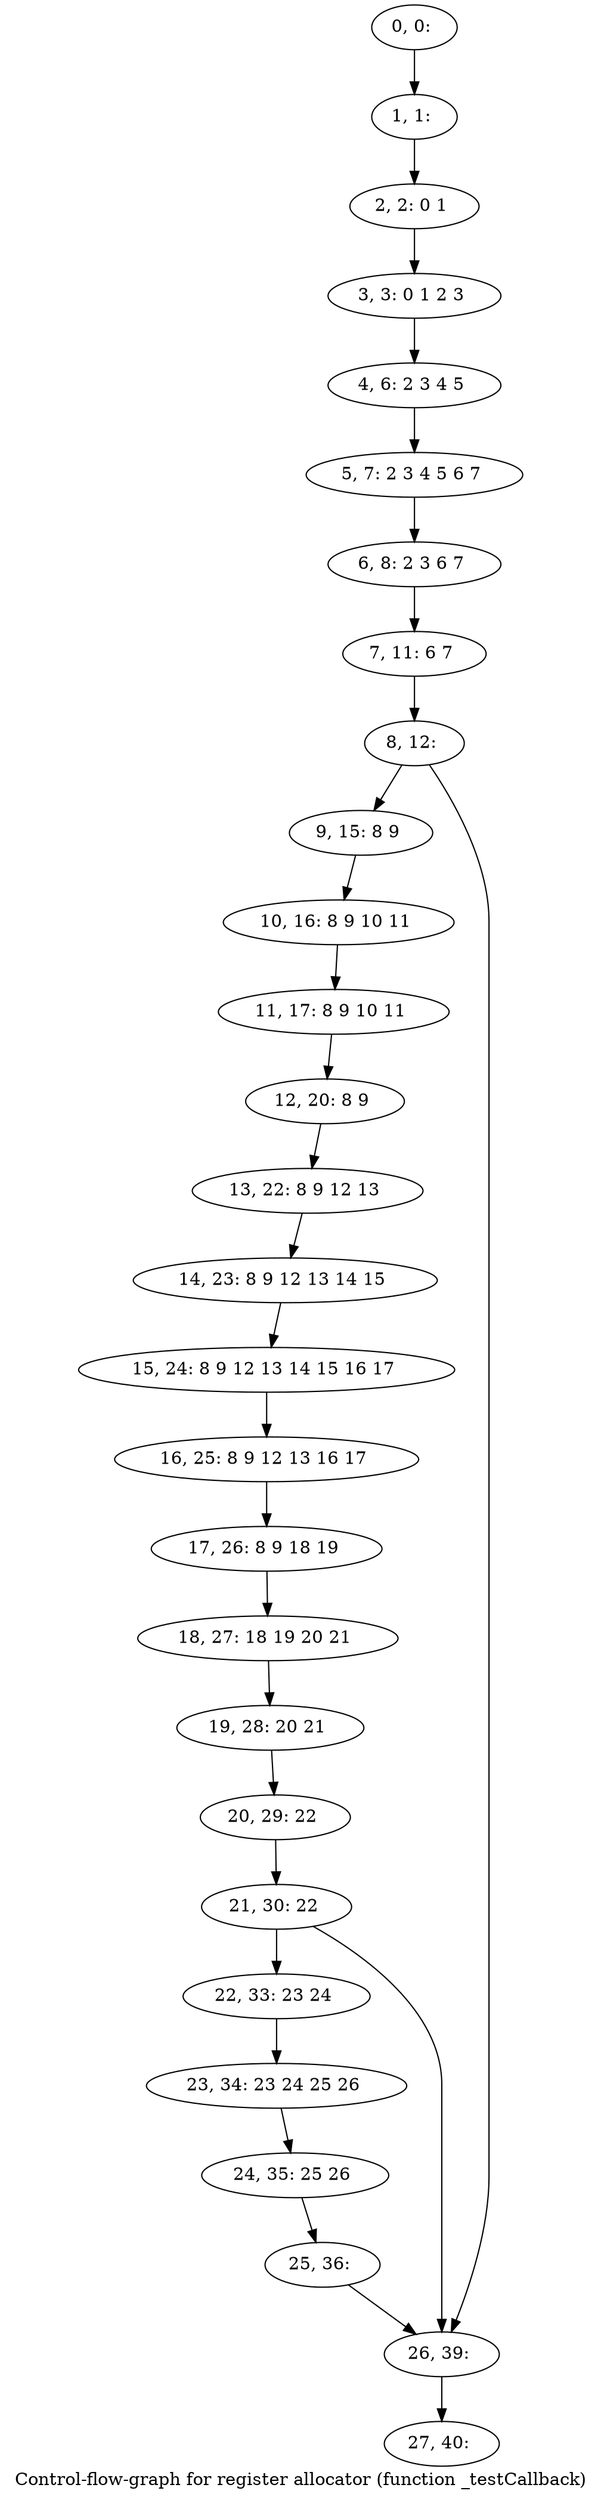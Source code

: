 digraph G {
graph [label="Control-flow-graph for register allocator (function _testCallback)"]
0[label="0, 0: "];
1[label="1, 1: "];
2[label="2, 2: 0 1 "];
3[label="3, 3: 0 1 2 3 "];
4[label="4, 6: 2 3 4 5 "];
5[label="5, 7: 2 3 4 5 6 7 "];
6[label="6, 8: 2 3 6 7 "];
7[label="7, 11: 6 7 "];
8[label="8, 12: "];
9[label="9, 15: 8 9 "];
10[label="10, 16: 8 9 10 11 "];
11[label="11, 17: 8 9 10 11 "];
12[label="12, 20: 8 9 "];
13[label="13, 22: 8 9 12 13 "];
14[label="14, 23: 8 9 12 13 14 15 "];
15[label="15, 24: 8 9 12 13 14 15 16 17 "];
16[label="16, 25: 8 9 12 13 16 17 "];
17[label="17, 26: 8 9 18 19 "];
18[label="18, 27: 18 19 20 21 "];
19[label="19, 28: 20 21 "];
20[label="20, 29: 22 "];
21[label="21, 30: 22 "];
22[label="22, 33: 23 24 "];
23[label="23, 34: 23 24 25 26 "];
24[label="24, 35: 25 26 "];
25[label="25, 36: "];
26[label="26, 39: "];
27[label="27, 40: "];
0->1 ;
1->2 ;
2->3 ;
3->4 ;
4->5 ;
5->6 ;
6->7 ;
7->8 ;
8->9 ;
8->26 ;
9->10 ;
10->11 ;
11->12 ;
12->13 ;
13->14 ;
14->15 ;
15->16 ;
16->17 ;
17->18 ;
18->19 ;
19->20 ;
20->21 ;
21->22 ;
21->26 ;
22->23 ;
23->24 ;
24->25 ;
25->26 ;
26->27 ;
}
